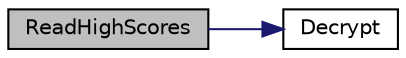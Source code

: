 digraph "ReadHighScores"
{
 // LATEX_PDF_SIZE
  edge [fontname="Helvetica",fontsize="10",labelfontname="Helvetica",labelfontsize="10"];
  node [fontname="Helvetica",fontsize="10",shape=record];
  rankdir="LR";
  Node8 [label="ReadHighScores",height=0.2,width=0.4,color="black", fillcolor="grey75", style="filled", fontcolor="black",tooltip="Function used for reading highscore list from file."];
  Node8 -> Node9 [color="midnightblue",fontsize="10",style="solid",fontname="Helvetica"];
  Node9 [label="Decrypt",height=0.2,width=0.4,color="black", fillcolor="white", style="filled",URL="$high_scores_8c.html#a812ea6f83eb244f1a669998454109f2c",tooltip="Function used for decrypting player name and score after reading it from file and before printing on ..."];
}
